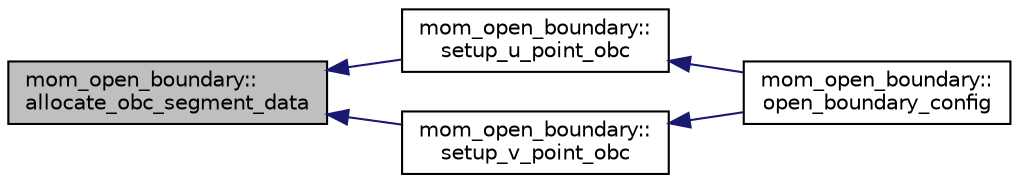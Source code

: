 digraph "mom_open_boundary::allocate_obc_segment_data"
{
 // INTERACTIVE_SVG=YES
  edge [fontname="Helvetica",fontsize="10",labelfontname="Helvetica",labelfontsize="10"];
  node [fontname="Helvetica",fontsize="10",shape=record];
  rankdir="LR";
  Node1 [label="mom_open_boundary::\lallocate_obc_segment_data",height=0.2,width=0.4,color="black", fillcolor="grey75", style="filled", fontcolor="black"];
  Node1 -> Node2 [dir="back",color="midnightblue",fontsize="10",style="solid",fontname="Helvetica"];
  Node2 [label="mom_open_boundary::\lsetup_u_point_obc",height=0.2,width=0.4,color="black", fillcolor="white", style="filled",URL="$namespacemom__open__boundary.html#ab7c14cc1f67490ff9326c35471fb7ef7",tooltip="Parse an OBC_SEGMENT_%%% string starting with \"I=\" and configure placement and type of OBC accordingl..."];
  Node2 -> Node3 [dir="back",color="midnightblue",fontsize="10",style="solid",fontname="Helvetica"];
  Node3 [label="mom_open_boundary::\lopen_boundary_config",height=0.2,width=0.4,color="black", fillcolor="white", style="filled",URL="$namespacemom__open__boundary.html#a0d3f0ce359b2852f00092f7fef88cd5f",tooltip="Enables OBC module and reads configuration parameters This routine is called from MOM_initialize_fixe..."];
  Node1 -> Node4 [dir="back",color="midnightblue",fontsize="10",style="solid",fontname="Helvetica"];
  Node4 [label="mom_open_boundary::\lsetup_v_point_obc",height=0.2,width=0.4,color="black", fillcolor="white", style="filled",URL="$namespacemom__open__boundary.html#ae298511b7acc78ed5cd780ad967318cc",tooltip="Parse an OBC_SEGMENT_%%% string starting with \"J=\" and configure placement and type of OBC accordingl..."];
  Node4 -> Node3 [dir="back",color="midnightblue",fontsize="10",style="solid",fontname="Helvetica"];
}
